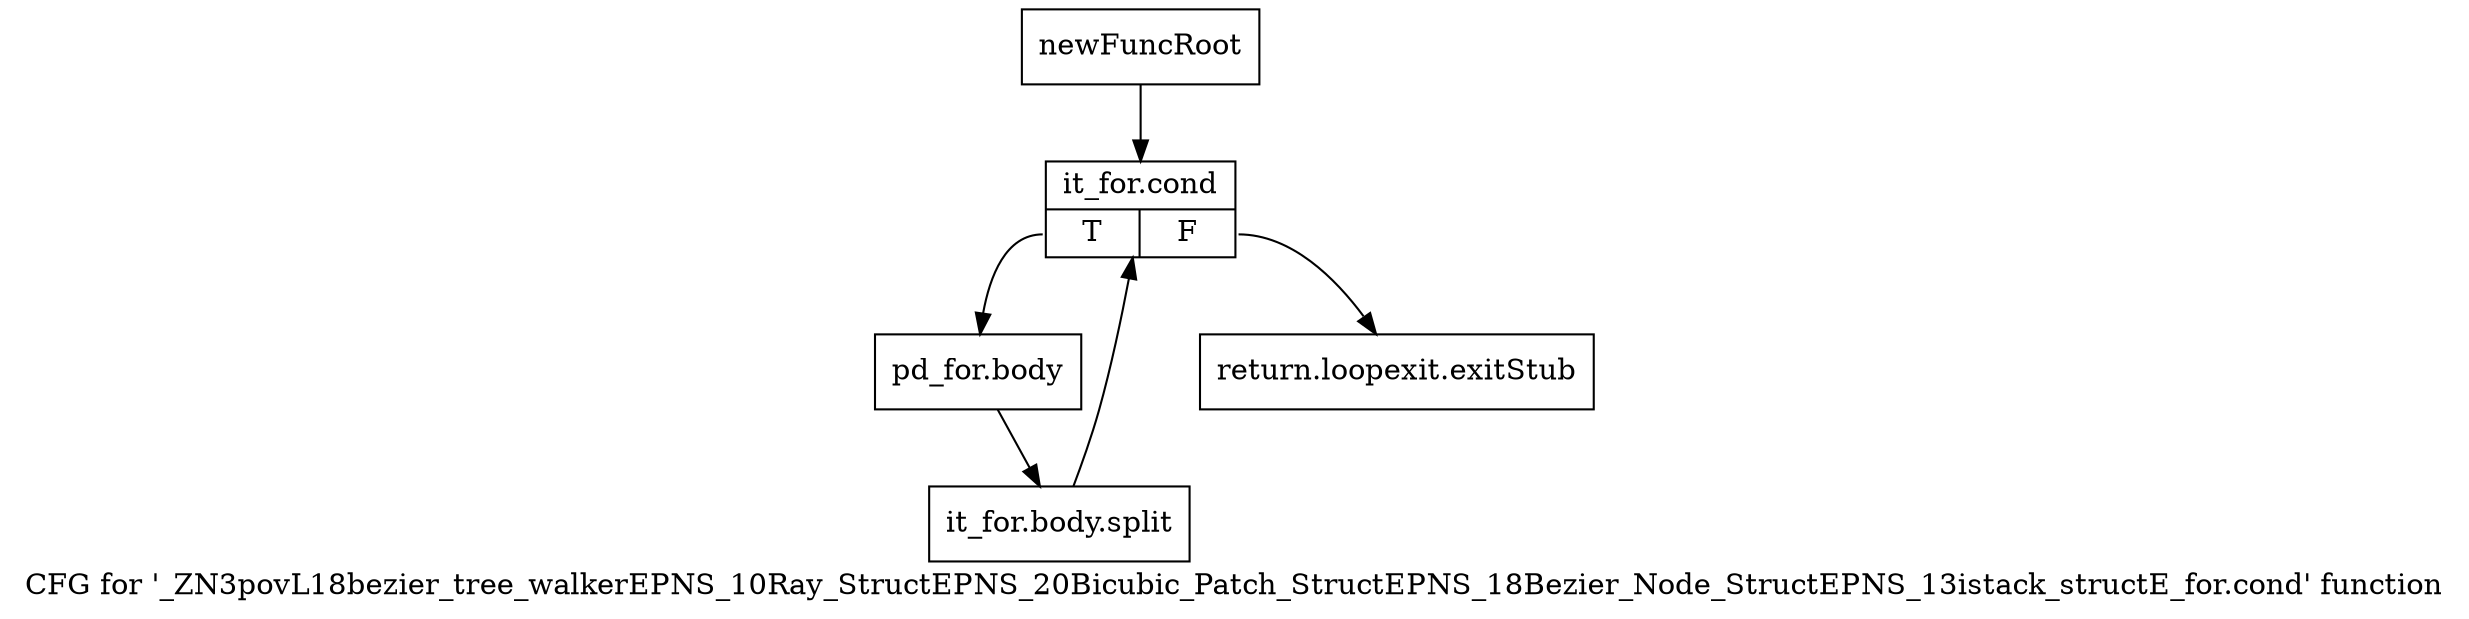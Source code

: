 digraph "CFG for '_ZN3povL18bezier_tree_walkerEPNS_10Ray_StructEPNS_20Bicubic_Patch_StructEPNS_18Bezier_Node_StructEPNS_13istack_structE_for.cond' function" {
	label="CFG for '_ZN3povL18bezier_tree_walkerEPNS_10Ray_StructEPNS_20Bicubic_Patch_StructEPNS_18Bezier_Node_StructEPNS_13istack_structE_for.cond' function";

	Node0x2303f70 [shape=record,label="{newFuncRoot}"];
	Node0x2303f70 -> Node0x23044c0;
	Node0x2304470 [shape=record,label="{return.loopexit.exitStub}"];
	Node0x23044c0 [shape=record,label="{it_for.cond|{<s0>T|<s1>F}}"];
	Node0x23044c0:s0 -> Node0x2304510;
	Node0x23044c0:s1 -> Node0x2304470;
	Node0x2304510 [shape=record,label="{pd_for.body}"];
	Node0x2304510 -> Node0x34a3970;
	Node0x34a3970 [shape=record,label="{it_for.body.split}"];
	Node0x34a3970 -> Node0x23044c0;
}
